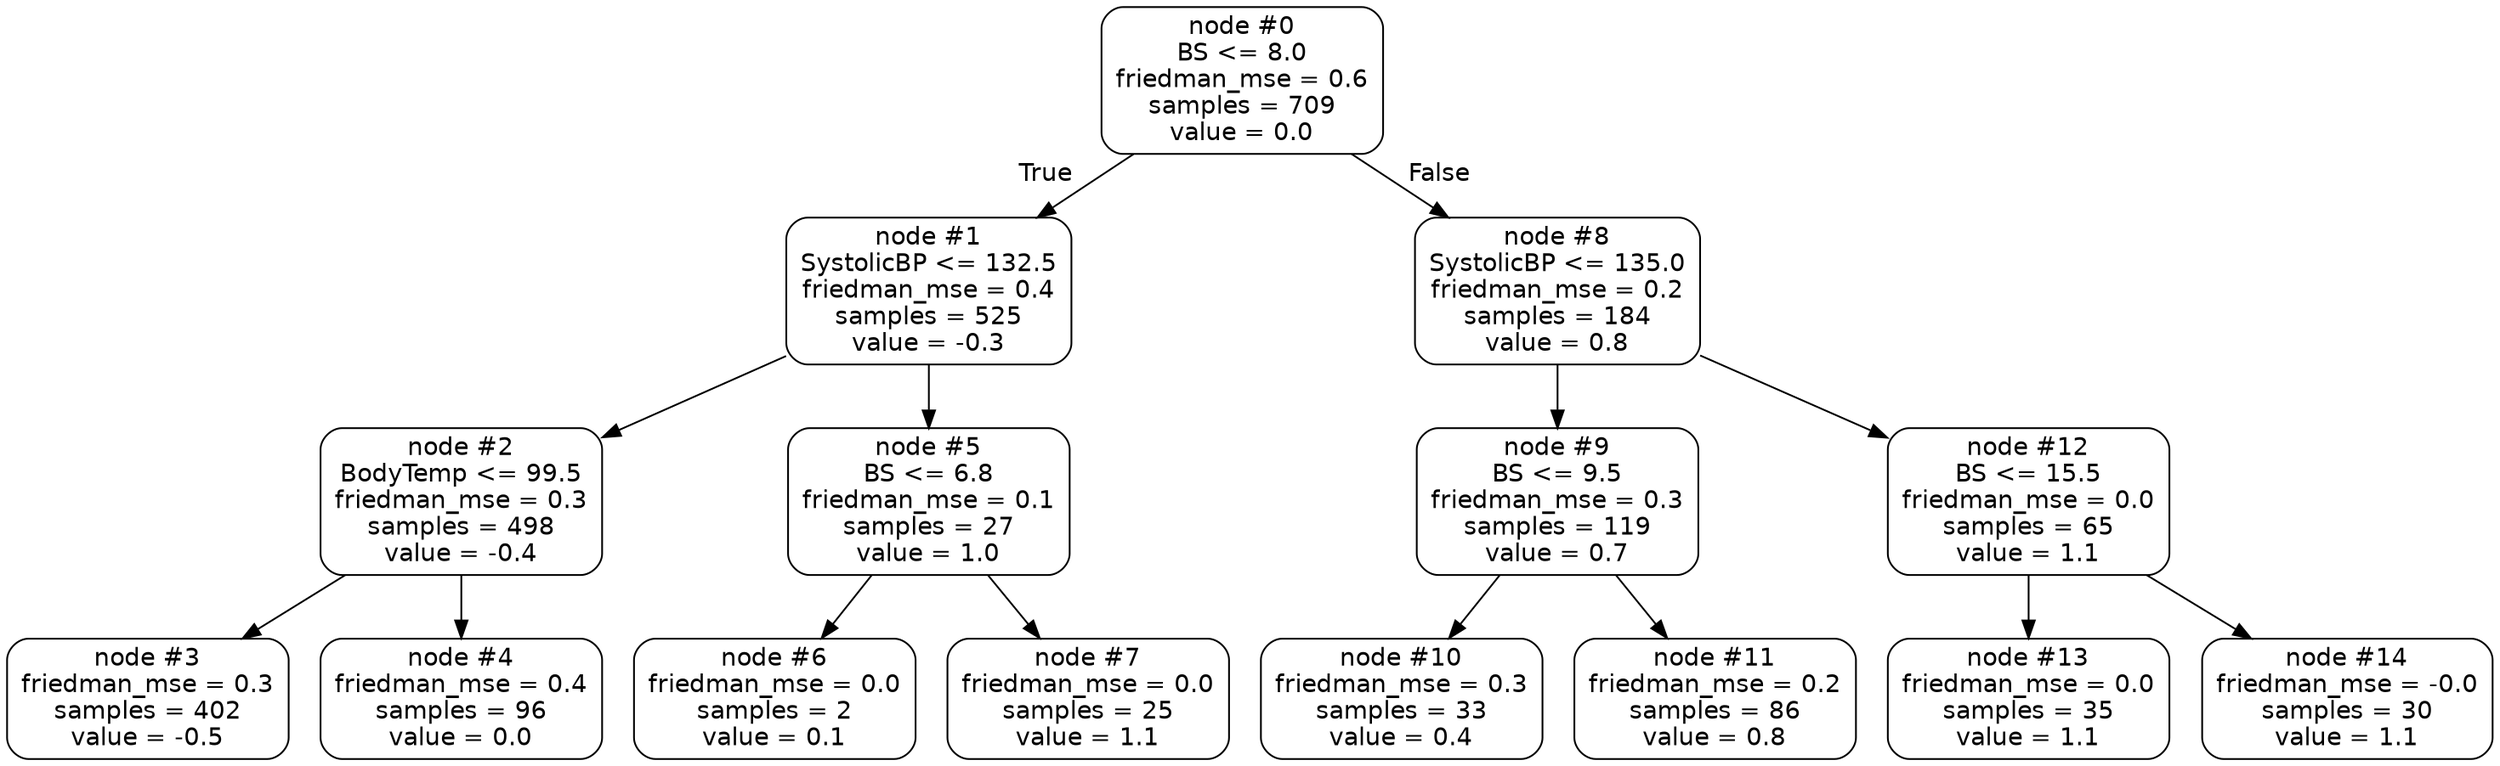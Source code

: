 digraph Tree {
node [shape=box, style="rounded", color="black", fontname="helvetica"] ;
edge [fontname="helvetica"] ;
0 [label="node #0\nBS <= 8.0\nfriedman_mse = 0.6\nsamples = 709\nvalue = 0.0"] ;
1 [label="node #1\nSystolicBP <= 132.5\nfriedman_mse = 0.4\nsamples = 525\nvalue = -0.3"] ;
0 -> 1 [labeldistance=2.5, labelangle=45, headlabel="True"] ;
2 [label="node #2\nBodyTemp <= 99.5\nfriedman_mse = 0.3\nsamples = 498\nvalue = -0.4"] ;
1 -> 2 ;
3 [label="node #3\nfriedman_mse = 0.3\nsamples = 402\nvalue = -0.5"] ;
2 -> 3 ;
4 [label="node #4\nfriedman_mse = 0.4\nsamples = 96\nvalue = 0.0"] ;
2 -> 4 ;
5 [label="node #5\nBS <= 6.8\nfriedman_mse = 0.1\nsamples = 27\nvalue = 1.0"] ;
1 -> 5 ;
6 [label="node #6\nfriedman_mse = 0.0\nsamples = 2\nvalue = 0.1"] ;
5 -> 6 ;
7 [label="node #7\nfriedman_mse = 0.0\nsamples = 25\nvalue = 1.1"] ;
5 -> 7 ;
8 [label="node #8\nSystolicBP <= 135.0\nfriedman_mse = 0.2\nsamples = 184\nvalue = 0.8"] ;
0 -> 8 [labeldistance=2.5, labelangle=-45, headlabel="False"] ;
9 [label="node #9\nBS <= 9.5\nfriedman_mse = 0.3\nsamples = 119\nvalue = 0.7"] ;
8 -> 9 ;
10 [label="node #10\nfriedman_mse = 0.3\nsamples = 33\nvalue = 0.4"] ;
9 -> 10 ;
11 [label="node #11\nfriedman_mse = 0.2\nsamples = 86\nvalue = 0.8"] ;
9 -> 11 ;
12 [label="node #12\nBS <= 15.5\nfriedman_mse = 0.0\nsamples = 65\nvalue = 1.1"] ;
8 -> 12 ;
13 [label="node #13\nfriedman_mse = 0.0\nsamples = 35\nvalue = 1.1"] ;
12 -> 13 ;
14 [label="node #14\nfriedman_mse = -0.0\nsamples = 30\nvalue = 1.1"] ;
12 -> 14 ;
}